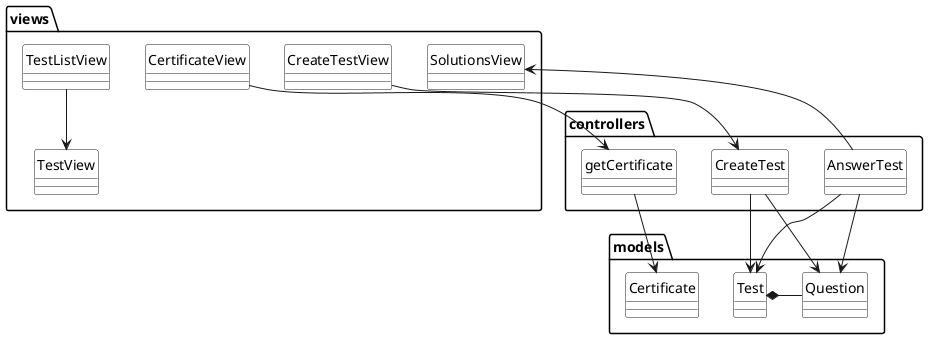 @startuml packageDiagram

skinparam PackageBackgroundColor white
skinparam ClassBackgroundColor white
skinparam classAttributeIconSize 0
hide circle

package "views"{

    class "SolutionsView"{}
    class "CreateTestView"{}
    class "TestListView"{}
    class "TestView"{}
    class "CertificateView"{}
       
    TestListView --> TestView
}

package "models"{

    
    class "Test"{}
    class "Question"{}
    class "Certificate"{}

    Test *-r- Question
}

package "controllers"{

    class "AnswerTest"{} 
    class "CreateTest"{}
    class "getCertificate"{}
}

CreateTestView -d-> CreateTest
CreateTest -d-> Test
CreateTest -d-> Question
AnswerTest -d-> Test
AnswerTest -d-> Question
AnswerTest -d-> SolutionsView
CertificateView -d-> getCertificate
getCertificate -d-> Certificate 

@enduml